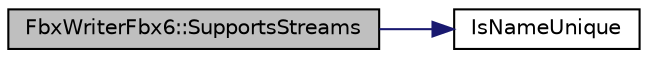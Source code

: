 digraph "FbxWriterFbx6::SupportsStreams"
{
  edge [fontname="Helvetica",fontsize="10",labelfontname="Helvetica",labelfontsize="10"];
  node [fontname="Helvetica",fontsize="10",shape=record];
  rankdir="LR";
  Node24 [label="FbxWriterFbx6::SupportsStreams",height=0.2,width=0.4,color="black", fillcolor="grey75", style="filled", fontcolor="black"];
  Node24 -> Node25 [color="midnightblue",fontsize="10",style="solid",fontname="Helvetica"];
  Node25 [label="IsNameUnique",height=0.2,width=0.4,color="black", fillcolor="white", style="filled",URL="$fbxwriterfbx6_8h.html#ab93ed6cf74dba95d2a2c82d3fddb663c"];
}
